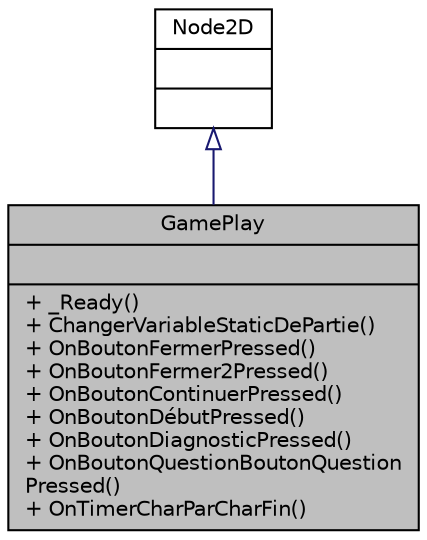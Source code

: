 digraph "GamePlay"
{
 // LATEX_PDF_SIZE
  edge [fontname="Helvetica",fontsize="10",labelfontname="Helvetica",labelfontsize="10"];
  node [fontname="Helvetica",fontsize="10",shape=record];
  Node1 [label="{GamePlay\n||+ _Ready()\l+ ChangerVariableStaticDePartie()\l+ OnBoutonFermerPressed()\l+ OnBoutonFermer2Pressed()\l+ OnBoutonContinuerPressed()\l+ OnBoutonDébutPressed()\l+ OnBoutonDiagnosticPressed()\l+ OnBoutonQuestionBoutonQuestion\lPressed()\l+ OnTimerCharParCharFin()\l}",height=0.2,width=0.4,color="black", fillcolor="grey75", style="filled", fontcolor="black",tooltip=" "];
  Node2 -> Node1 [dir="back",color="midnightblue",fontsize="10",style="solid",arrowtail="onormal"];
  Node2 [label="{Node2D\n||}",height=0.2,width=0.4,color="black", fillcolor="white", style="filled",tooltip=" "];
}

